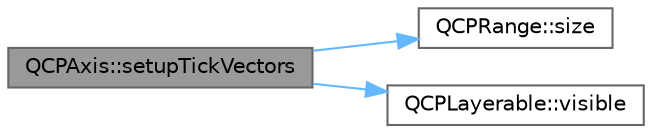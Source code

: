digraph "QCPAxis::setupTickVectors"
{
 // LATEX_PDF_SIZE
  bgcolor="transparent";
  edge [fontname=Helvetica,fontsize=10,labelfontname=Helvetica,labelfontsize=10];
  node [fontname=Helvetica,fontsize=10,shape=box,height=0.2,width=0.4];
  rankdir="LR";
  Node1 [label="QCPAxis::setupTickVectors",height=0.2,width=0.4,color="gray40", fillcolor="grey60", style="filled", fontcolor="black",tooltip=" "];
  Node1 -> Node2 [color="steelblue1",style="solid"];
  Node2 [label="QCPRange::size",height=0.2,width=0.4,color="grey40", fillcolor="white", style="filled",URL="$class_q_c_p_range.html#a62326e7cc4316b96df6a60813230e63f",tooltip=" "];
  Node1 -> Node3 [color="steelblue1",style="solid"];
  Node3 [label="QCPLayerable::visible",height=0.2,width=0.4,color="grey40", fillcolor="white", style="filled",URL="$class_q_c_p_layerable.html#af0297b944b6192b6d67d00bff41b6b70",tooltip=" "];
}
